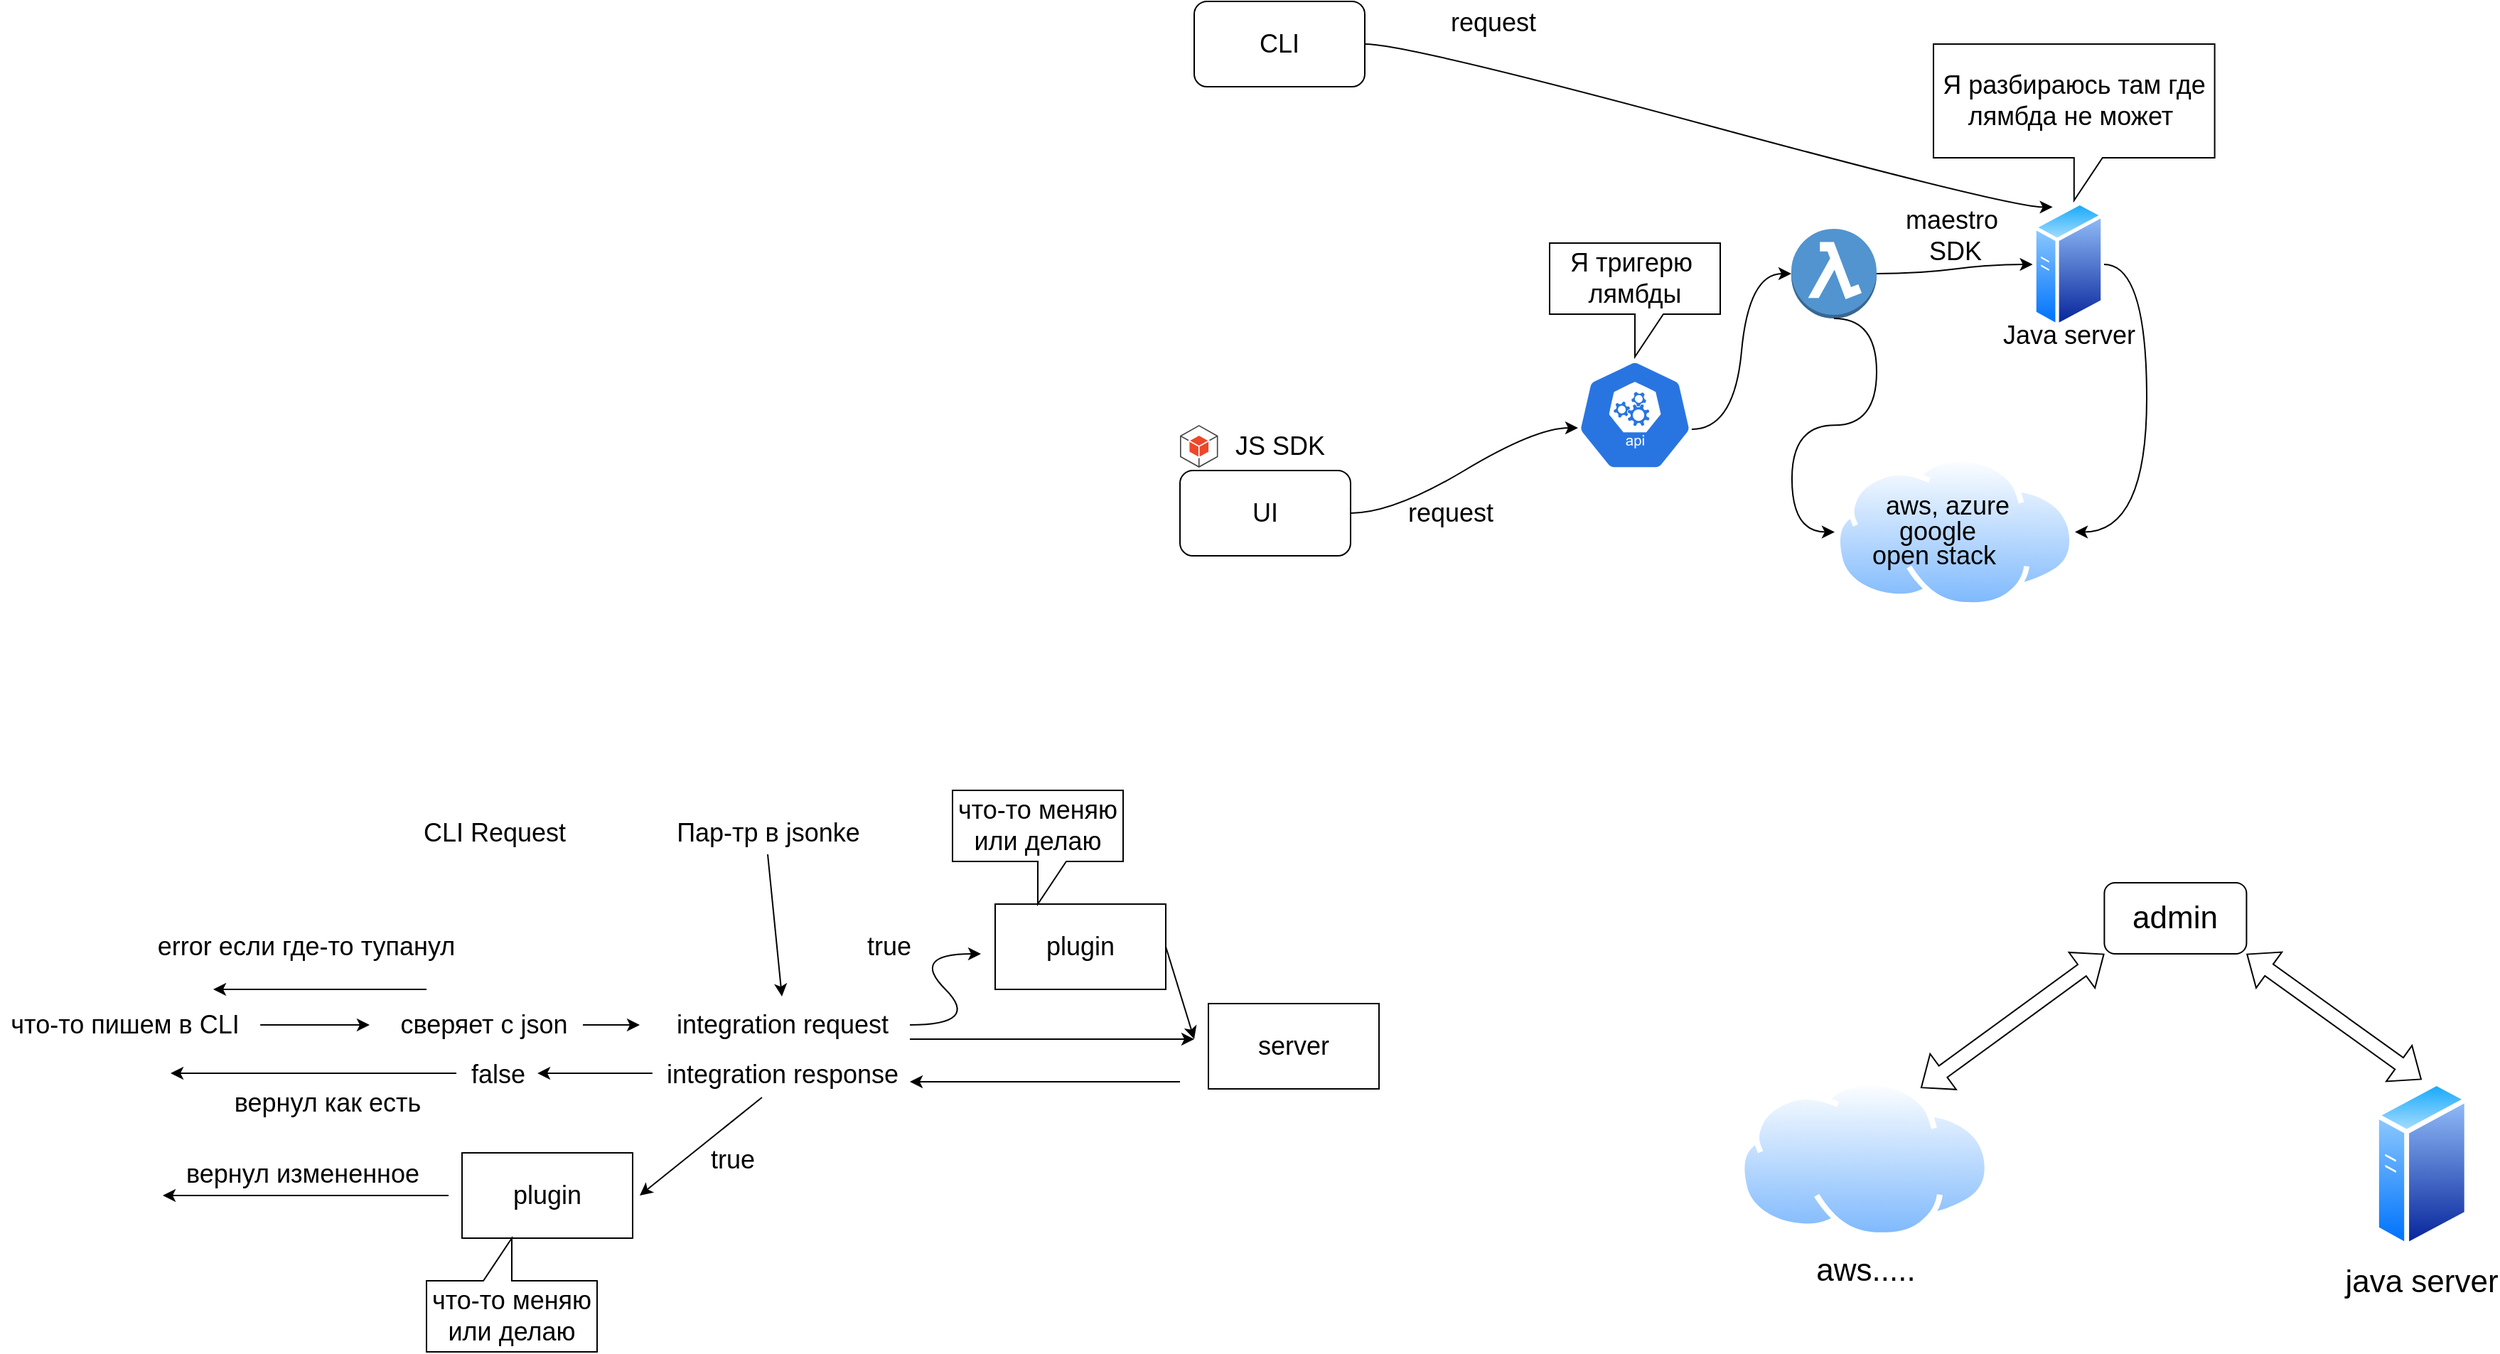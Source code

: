 <mxfile version="15.4.3" type="github">
  <diagram id="tReHv3u6Pd42_ITOU3Pc" name="Page-1">
    <mxGraphModel dx="1913" dy="1087" grid="1" gridSize="10" guides="1" tooltips="1" connect="1" arrows="1" fold="1" page="0" pageScale="1" pageWidth="827" pageHeight="1169" math="0" shadow="0">
      <root>
        <mxCell id="0" />
        <mxCell id="1" parent="0" />
        <mxCell id="5rMPybmwtRSb6ZqjiMPX-2" value="&lt;font style=&quot;font-size: 18px&quot;&gt;CLI&lt;/font&gt;" style="rounded=1;whiteSpace=wrap;html=1;" parent="1" vertex="1">
          <mxGeometry x="190" y="-90" width="120" height="60" as="geometry" />
        </mxCell>
        <mxCell id="5rMPybmwtRSb6ZqjiMPX-3" value="UI" style="rounded=1;whiteSpace=wrap;html=1;fontSize=18;" parent="1" vertex="1">
          <mxGeometry x="180" y="240" width="120" height="60" as="geometry" />
        </mxCell>
        <mxCell id="5rMPybmwtRSb6ZqjiMPX-5" value="" style="curved=1;endArrow=classic;html=1;rounded=0;fontSize=18;edgeStyle=entityRelationEdgeStyle;exitX=1;exitY=0.5;exitDx=0;exitDy=0;" parent="1" source="5rMPybmwtRSb6ZqjiMPX-3" edge="1">
          <mxGeometry width="50" height="50" relative="1" as="geometry">
            <mxPoint x="320" y="270" as="sourcePoint" />
            <mxPoint x="460" y="210" as="targetPoint" />
            <Array as="points">
              <mxPoint x="440" y="200" />
              <mxPoint x="390" y="150" />
            </Array>
          </mxGeometry>
        </mxCell>
        <mxCell id="5rMPybmwtRSb6ZqjiMPX-6" value="" style="curved=1;endArrow=classic;html=1;rounded=0;fontSize=18;edgeStyle=entityRelationEdgeStyle;exitX=1;exitY=0.5;exitDx=0;exitDy=0;entryX=0.25;entryY=0;entryDx=0;entryDy=0;" parent="1" source="5rMPybmwtRSb6ZqjiMPX-2" target="5rMPybmwtRSb6ZqjiMPX-18" edge="1">
          <mxGeometry width="50" height="50" relative="1" as="geometry">
            <mxPoint x="390" y="200" as="sourcePoint" />
            <mxPoint x="460" y="210" as="targetPoint" />
            <Array as="points">
              <mxPoint x="440" y="200" />
              <mxPoint x="390" y="150" />
            </Array>
          </mxGeometry>
        </mxCell>
        <mxCell id="5rMPybmwtRSb6ZqjiMPX-7" value="" style="sketch=0;html=1;dashed=0;whitespace=wrap;fillColor=#2875E2;strokeColor=#ffffff;points=[[0.005,0.63,0],[0.1,0.2,0],[0.9,0.2,0],[0.5,0,0],[0.995,0.63,0],[0.72,0.99,0],[0.5,1,0],[0.28,0.99,0]];shape=mxgraph.kubernetes.icon;prIcon=api;fontSize=18;" parent="1" vertex="1">
          <mxGeometry x="440" y="162" width="120" height="78" as="geometry" />
        </mxCell>
        <mxCell id="5rMPybmwtRSb6ZqjiMPX-8" value="Я тригерю&amp;nbsp;&lt;br&gt;лямбды" style="shape=callout;whiteSpace=wrap;html=1;perimeter=calloutPerimeter;fontSize=18;" parent="1" vertex="1">
          <mxGeometry x="440" y="80" width="120" height="80" as="geometry" />
        </mxCell>
        <mxCell id="5rMPybmwtRSb6ZqjiMPX-11" value="" style="outlineConnect=0;dashed=0;verticalLabelPosition=bottom;verticalAlign=top;align=center;html=1;shape=mxgraph.aws3.android;fillColor=#EE472A;gradientColor=none;fontSize=18;" parent="1" vertex="1">
          <mxGeometry x="180" y="208" width="26.75" height="30" as="geometry" />
        </mxCell>
        <mxCell id="5rMPybmwtRSb6ZqjiMPX-12" value="JS SDK" style="text;html=1;align=center;verticalAlign=middle;resizable=0;points=[];autosize=1;strokeColor=none;fillColor=none;fontSize=18;" parent="1" vertex="1">
          <mxGeometry x="210" y="208" width="80" height="30" as="geometry" />
        </mxCell>
        <mxCell id="5rMPybmwtRSb6ZqjiMPX-14" value="" style="outlineConnect=0;dashed=0;verticalLabelPosition=bottom;verticalAlign=top;align=center;html=1;shape=mxgraph.aws3.lambda_function;fillColor=#5294CF;gradientColor=none;fontSize=18;" parent="1" vertex="1">
          <mxGeometry x="610" y="70" width="60" height="63" as="geometry" />
        </mxCell>
        <mxCell id="5rMPybmwtRSb6ZqjiMPX-15" value="" style="curved=1;endArrow=classic;html=1;rounded=0;fontSize=18;edgeStyle=entityRelationEdgeStyle;exitX=0.833;exitY=0.628;exitDx=0;exitDy=0;exitPerimeter=0;entryX=0;entryY=0.5;entryDx=0;entryDy=0;entryPerimeter=0;" parent="1" source="5rMPybmwtRSb6ZqjiMPX-7" target="5rMPybmwtRSb6ZqjiMPX-14" edge="1">
          <mxGeometry width="50" height="50" relative="1" as="geometry">
            <mxPoint x="390" y="200" as="sourcePoint" />
            <mxPoint x="440" y="150" as="targetPoint" />
            <Array as="points">
              <mxPoint x="440" y="200" />
              <mxPoint x="390" y="150" />
            </Array>
          </mxGeometry>
        </mxCell>
        <mxCell id="5rMPybmwtRSb6ZqjiMPX-16" value="request" style="text;html=1;align=center;verticalAlign=middle;resizable=0;points=[];autosize=1;strokeColor=none;fillColor=none;fontSize=18;" parent="1" vertex="1">
          <mxGeometry x="330" y="255" width="80" height="30" as="geometry" />
        </mxCell>
        <mxCell id="5rMPybmwtRSb6ZqjiMPX-17" value="request" style="text;html=1;align=center;verticalAlign=middle;resizable=0;points=[];autosize=1;strokeColor=none;fillColor=none;fontSize=18;" parent="1" vertex="1">
          <mxGeometry x="360" y="-90" width="80" height="30" as="geometry" />
        </mxCell>
        <mxCell id="5rMPybmwtRSb6ZqjiMPX-18" value="" style="aspect=fixed;perimeter=ellipsePerimeter;html=1;align=center;shadow=0;dashed=0;spacingTop=3;image;image=img/lib/active_directory/generic_server.svg;fontSize=18;" parent="1" vertex="1">
          <mxGeometry x="779.8" y="50" width="50.4" height="90" as="geometry" />
        </mxCell>
        <mxCell id="5rMPybmwtRSb6ZqjiMPX-19" value="" style="curved=1;endArrow=classic;html=1;rounded=0;fontSize=18;edgeStyle=entityRelationEdgeStyle;entryX=0;entryY=0.5;entryDx=0;entryDy=0;" parent="1" source="5rMPybmwtRSb6ZqjiMPX-14" target="5rMPybmwtRSb6ZqjiMPX-18" edge="1">
          <mxGeometry width="50" height="50" relative="1" as="geometry">
            <mxPoint x="510" y="200" as="sourcePoint" />
            <mxPoint x="560" y="150" as="targetPoint" />
            <Array as="points">
              <mxPoint x="560" y="200" />
              <mxPoint x="510" y="150" />
            </Array>
          </mxGeometry>
        </mxCell>
        <mxCell id="5rMPybmwtRSb6ZqjiMPX-20" value="maestro&amp;nbsp;&lt;br&gt;SDK" style="text;html=1;align=center;verticalAlign=middle;resizable=0;points=[];autosize=1;strokeColor=none;fillColor=none;fontSize=18;" parent="1" vertex="1">
          <mxGeometry x="680" y="50" width="90" height="50" as="geometry" />
        </mxCell>
        <mxCell id="5rMPybmwtRSb6ZqjiMPX-21" value="Я разбираюсь там где лямбда не может&amp;nbsp;" style="shape=callout;whiteSpace=wrap;html=1;perimeter=calloutPerimeter;fontSize=18;" parent="1" vertex="1">
          <mxGeometry x="710" y="-60" width="197.8" height="110" as="geometry" />
        </mxCell>
        <mxCell id="5rMPybmwtRSb6ZqjiMPX-22" value="Java server" style="text;html=1;align=center;verticalAlign=middle;resizable=0;points=[];autosize=1;strokeColor=none;fillColor=none;fontSize=18;" parent="1" vertex="1">
          <mxGeometry x="750" y="130" width="110" height="30" as="geometry" />
        </mxCell>
        <mxCell id="5rMPybmwtRSb6ZqjiMPX-23" value="" style="aspect=fixed;perimeter=ellipsePerimeter;html=1;align=center;shadow=0;dashed=0;spacingTop=3;image;image=img/lib/active_directory/internet_cloud.svg;fontSize=18;" parent="1" vertex="1">
          <mxGeometry x="640.47" y="230" width="169.05" height="106.5" as="geometry" />
        </mxCell>
        <mxCell id="5rMPybmwtRSb6ZqjiMPX-24" value="aws, azure&amp;nbsp;" style="text;html=1;align=center;verticalAlign=middle;resizable=0;points=[];autosize=1;strokeColor=none;fillColor=none;fontSize=18;" parent="1" vertex="1">
          <mxGeometry x="667" y="250" width="110" height="30" as="geometry" />
        </mxCell>
        <mxCell id="5rMPybmwtRSb6ZqjiMPX-25" value="google&amp;nbsp;&lt;br&gt;" style="text;html=1;align=center;verticalAlign=middle;resizable=0;points=[];autosize=1;strokeColor=none;fillColor=none;fontSize=18;" parent="1" vertex="1">
          <mxGeometry x="680" y="268.25" width="70" height="30" as="geometry" />
        </mxCell>
        <mxCell id="5rMPybmwtRSb6ZqjiMPX-26" value="open stack" style="text;html=1;align=center;verticalAlign=middle;resizable=0;points=[];autosize=1;strokeColor=none;fillColor=none;fontSize=18;" parent="1" vertex="1">
          <mxGeometry x="660" y="285" width="100" height="30" as="geometry" />
        </mxCell>
        <mxCell id="5rMPybmwtRSb6ZqjiMPX-27" value="" style="curved=1;endArrow=classic;html=1;rounded=0;fontSize=18;edgeStyle=entityRelationEdgeStyle;entryX=0;entryY=0.5;entryDx=0;entryDy=0;" parent="1" target="5rMPybmwtRSb6ZqjiMPX-23" edge="1">
          <mxGeometry width="50" height="50" relative="1" as="geometry">
            <mxPoint x="640" y="133" as="sourcePoint" />
            <mxPoint x="540" y="150" as="targetPoint" />
            <Array as="points">
              <mxPoint x="540" y="200" />
              <mxPoint x="490" y="150" />
            </Array>
          </mxGeometry>
        </mxCell>
        <mxCell id="5rMPybmwtRSb6ZqjiMPX-28" value="" style="curved=1;endArrow=classic;html=1;rounded=0;fontSize=18;edgeStyle=entityRelationEdgeStyle;entryX=1;entryY=0.5;entryDx=0;entryDy=0;" parent="1" target="5rMPybmwtRSb6ZqjiMPX-23" edge="1">
          <mxGeometry width="50" height="50" relative="1" as="geometry">
            <mxPoint x="830" y="95" as="sourcePoint" />
            <mxPoint x="540" y="150" as="targetPoint" />
            <Array as="points">
              <mxPoint x="540" y="200" />
              <mxPoint x="490" y="150" />
            </Array>
          </mxGeometry>
        </mxCell>
        <mxCell id="5rMPybmwtRSb6ZqjiMPX-30" value="CLI Request&amp;nbsp;" style="text;html=1;align=center;verticalAlign=middle;resizable=0;points=[];autosize=1;strokeColor=none;fillColor=none;fontSize=18;" parent="1" vertex="1">
          <mxGeometry x="-360" y="480" width="120" height="30" as="geometry" />
        </mxCell>
        <mxCell id="5rMPybmwtRSb6ZqjiMPX-31" value="что-то пишем в CLI&amp;nbsp;" style="text;html=1;align=center;verticalAlign=middle;resizable=0;points=[];autosize=1;strokeColor=none;fillColor=none;fontSize=18;" parent="1" vertex="1">
          <mxGeometry x="-650" y="615" width="180" height="30" as="geometry" />
        </mxCell>
        <mxCell id="5rMPybmwtRSb6ZqjiMPX-32" value="" style="curved=1;endArrow=classic;html=1;rounded=0;fontSize=18;edgeStyle=entityRelationEdgeStyle;exitX=1.017;exitY=0.5;exitDx=0;exitDy=0;exitPerimeter=0;" parent="1" source="5rMPybmwtRSb6ZqjiMPX-31" edge="1">
          <mxGeometry width="50" height="50" relative="1" as="geometry">
            <mxPoint x="-280" y="620" as="sourcePoint" />
            <mxPoint x="-390" y="630" as="targetPoint" />
            <Array as="points">
              <mxPoint x="-230" y="620" />
              <mxPoint x="-280" y="570" />
            </Array>
          </mxGeometry>
        </mxCell>
        <mxCell id="5rMPybmwtRSb6ZqjiMPX-34" value="сверяет с json" style="text;html=1;align=center;verticalAlign=middle;resizable=0;points=[];autosize=1;strokeColor=none;fillColor=none;fontSize=18;" parent="1" vertex="1">
          <mxGeometry x="-380" y="615" width="140" height="30" as="geometry" />
        </mxCell>
        <mxCell id="5rMPybmwtRSb6ZqjiMPX-37" value="" style="endArrow=classic;html=1;rounded=0;fontSize=18;" parent="1" edge="1">
          <mxGeometry width="50" height="50" relative="1" as="geometry">
            <mxPoint x="-350" y="605" as="sourcePoint" />
            <mxPoint x="-500" y="605" as="targetPoint" />
          </mxGeometry>
        </mxCell>
        <mxCell id="5rMPybmwtRSb6ZqjiMPX-38" value="error если где-то тупанул" style="text;html=1;align=center;verticalAlign=middle;resizable=0;points=[];autosize=1;strokeColor=none;fillColor=none;fontSize=18;" parent="1" vertex="1">
          <mxGeometry x="-550" y="560" width="230" height="30" as="geometry" />
        </mxCell>
        <mxCell id="5rMPybmwtRSb6ZqjiMPX-40" value="" style="curved=1;endArrow=classic;html=1;rounded=0;fontSize=18;" parent="1" edge="1">
          <mxGeometry width="50" height="50" relative="1" as="geometry">
            <mxPoint x="-240" y="630" as="sourcePoint" />
            <mxPoint x="-200" y="630" as="targetPoint" />
            <Array as="points">
              <mxPoint x="-200" y="630" />
            </Array>
          </mxGeometry>
        </mxCell>
        <mxCell id="5rMPybmwtRSb6ZqjiMPX-41" value="integration request" style="text;html=1;align=center;verticalAlign=middle;resizable=0;points=[];autosize=1;strokeColor=none;fillColor=none;fontSize=18;" parent="1" vertex="1">
          <mxGeometry x="-180" y="615" width="160" height="30" as="geometry" />
        </mxCell>
        <mxCell id="5rMPybmwtRSb6ZqjiMPX-42" value="" style="curved=1;endArrow=classic;html=1;rounded=0;fontSize=18;" parent="1" edge="1">
          <mxGeometry width="50" height="50" relative="1" as="geometry">
            <mxPoint x="-10" y="630" as="sourcePoint" />
            <mxPoint x="40" y="580" as="targetPoint" />
            <Array as="points">
              <mxPoint x="40" y="630" />
              <mxPoint x="-10" y="580" />
            </Array>
          </mxGeometry>
        </mxCell>
        <mxCell id="5rMPybmwtRSb6ZqjiMPX-43" value="true" style="text;html=1;align=center;verticalAlign=middle;resizable=0;points=[];autosize=1;strokeColor=none;fillColor=none;fontSize=18;" parent="1" vertex="1">
          <mxGeometry x="-50" y="560" width="50" height="30" as="geometry" />
        </mxCell>
        <mxCell id="5rMPybmwtRSb6ZqjiMPX-44" value="plugin" style="whiteSpace=wrap;html=1;fontSize=18;" parent="1" vertex="1">
          <mxGeometry x="50" y="545" width="120" height="60" as="geometry" />
        </mxCell>
        <mxCell id="5rMPybmwtRSb6ZqjiMPX-45" value="" style="curved=1;endArrow=classic;html=1;rounded=0;fontSize=18;" parent="1" edge="1">
          <mxGeometry width="50" height="50" relative="1" as="geometry">
            <mxPoint x="-10" y="640" as="sourcePoint" />
            <mxPoint x="190" y="640" as="targetPoint" />
            <Array as="points">
              <mxPoint x="30" y="640" />
              <mxPoint x="120" y="640" />
            </Array>
          </mxGeometry>
        </mxCell>
        <mxCell id="5rMPybmwtRSb6ZqjiMPX-46" value="что-то меняю или делаю" style="shape=callout;whiteSpace=wrap;html=1;perimeter=calloutPerimeter;fontSize=18;" parent="1" vertex="1">
          <mxGeometry x="20" y="465" width="120" height="80" as="geometry" />
        </mxCell>
        <mxCell id="5rMPybmwtRSb6ZqjiMPX-47" value="" style="curved=1;endArrow=classic;html=1;rounded=0;fontSize=18;exitX=1;exitY=0.5;exitDx=0;exitDy=0;" parent="1" source="5rMPybmwtRSb6ZqjiMPX-44" edge="1">
          <mxGeometry width="50" height="50" relative="1" as="geometry">
            <mxPoint x="-70" y="720" as="sourcePoint" />
            <mxPoint x="190" y="640" as="targetPoint" />
            <Array as="points" />
          </mxGeometry>
        </mxCell>
        <mxCell id="5rMPybmwtRSb6ZqjiMPX-48" value="server" style="rounded=0;whiteSpace=wrap;html=1;fontSize=18;" parent="1" vertex="1">
          <mxGeometry x="200" y="615" width="120" height="60" as="geometry" />
        </mxCell>
        <mxCell id="5rMPybmwtRSb6ZqjiMPX-49" value="" style="curved=1;endArrow=classic;html=1;rounded=0;fontSize=18;" parent="1" edge="1">
          <mxGeometry width="50" height="50" relative="1" as="geometry">
            <mxPoint x="180" y="670" as="sourcePoint" />
            <mxPoint x="-10" y="670" as="targetPoint" />
            <Array as="points" />
          </mxGeometry>
        </mxCell>
        <mxCell id="5rMPybmwtRSb6ZqjiMPX-50" value="integration response" style="text;html=1;align=center;verticalAlign=middle;resizable=0;points=[];autosize=1;strokeColor=none;fillColor=none;fontSize=18;" parent="1" vertex="1">
          <mxGeometry x="-190" y="650" width="180" height="30" as="geometry" />
        </mxCell>
        <mxCell id="5rMPybmwtRSb6ZqjiMPX-51" value="false" style="text;html=1;align=center;verticalAlign=middle;resizable=0;points=[];autosize=1;strokeColor=none;fillColor=none;fontSize=18;" parent="1" vertex="1">
          <mxGeometry x="-325" y="650" width="50" height="30" as="geometry" />
        </mxCell>
        <mxCell id="5rMPybmwtRSb6ZqjiMPX-52" value="" style="curved=1;endArrow=classic;html=1;rounded=0;fontSize=18;exitX=-0.006;exitY=0.467;exitDx=0;exitDy=0;exitPerimeter=0;entryX=1.06;entryY=0.467;entryDx=0;entryDy=0;entryPerimeter=0;" parent="1" source="5rMPybmwtRSb6ZqjiMPX-50" target="5rMPybmwtRSb6ZqjiMPX-51" edge="1">
          <mxGeometry width="50" height="50" relative="1" as="geometry">
            <mxPoint x="190" y="680" as="sourcePoint" />
            <mxPoint y="680" as="targetPoint" />
            <Array as="points" />
          </mxGeometry>
        </mxCell>
        <mxCell id="5rMPybmwtRSb6ZqjiMPX-54" value="" style="curved=1;endArrow=classic;html=1;rounded=0;fontSize=18;exitX=-0.08;exitY=0.467;exitDx=0;exitDy=0;exitPerimeter=0;" parent="1" source="5rMPybmwtRSb6ZqjiMPX-51" edge="1">
          <mxGeometry width="50" height="50" relative="1" as="geometry">
            <mxPoint x="-181.08" y="674.01" as="sourcePoint" />
            <mxPoint x="-530" y="664" as="targetPoint" />
            <Array as="points" />
          </mxGeometry>
        </mxCell>
        <mxCell id="5rMPybmwtRSb6ZqjiMPX-55" value="вернул как есть" style="text;html=1;align=center;verticalAlign=middle;resizable=0;points=[];autosize=1;strokeColor=none;fillColor=none;fontSize=18;" parent="1" vertex="1">
          <mxGeometry x="-495" y="670" width="150" height="30" as="geometry" />
        </mxCell>
        <mxCell id="5rMPybmwtRSb6ZqjiMPX-56" value="" style="curved=1;endArrow=classic;html=1;rounded=0;fontSize=18;exitX=0.422;exitY=1.033;exitDx=0;exitDy=0;exitPerimeter=0;" parent="1" source="5rMPybmwtRSb6ZqjiMPX-50" edge="1">
          <mxGeometry width="50" height="50" relative="1" as="geometry">
            <mxPoint x="-250" y="710" as="sourcePoint" />
            <mxPoint x="-200" y="750" as="targetPoint" />
            <Array as="points" />
          </mxGeometry>
        </mxCell>
        <mxCell id="5rMPybmwtRSb6ZqjiMPX-58" value="true" style="text;html=1;align=center;verticalAlign=middle;resizable=0;points=[];autosize=1;strokeColor=none;fillColor=none;fontSize=18;" parent="1" vertex="1">
          <mxGeometry x="-160" y="710" width="50" height="30" as="geometry" />
        </mxCell>
        <mxCell id="5rMPybmwtRSb6ZqjiMPX-59" value="plugin" style="whiteSpace=wrap;html=1;fontSize=18;" parent="1" vertex="1">
          <mxGeometry x="-325" y="720" width="120" height="60" as="geometry" />
        </mxCell>
        <mxCell id="5rMPybmwtRSb6ZqjiMPX-60" value="что-то меняю или делаю" style="shape=callout;whiteSpace=wrap;html=1;perimeter=calloutPerimeter;fontSize=18;direction=west;" parent="1" vertex="1">
          <mxGeometry x="-350" y="780" width="120" height="80" as="geometry" />
        </mxCell>
        <mxCell id="5rMPybmwtRSb6ZqjiMPX-61" value="" style="curved=1;endArrow=classic;html=1;rounded=0;fontSize=18;exitX=-0.08;exitY=0.467;exitDx=0;exitDy=0;exitPerimeter=0;" parent="1" edge="1">
          <mxGeometry width="50" height="50" relative="1" as="geometry">
            <mxPoint x="-334.5" y="750.01" as="sourcePoint" />
            <mxPoint x="-535.5" y="750" as="targetPoint" />
            <Array as="points" />
          </mxGeometry>
        </mxCell>
        <mxCell id="5rMPybmwtRSb6ZqjiMPX-62" value="вернул измененное&amp;nbsp;" style="text;html=1;align=center;verticalAlign=middle;resizable=0;points=[];autosize=1;strokeColor=none;fillColor=none;fontSize=18;" parent="1" vertex="1">
          <mxGeometry x="-530" y="720" width="190" height="30" as="geometry" />
        </mxCell>
        <mxCell id="5rMPybmwtRSb6ZqjiMPX-63" value="" style="curved=1;endArrow=classic;html=1;rounded=0;fontSize=18;" parent="1" edge="1">
          <mxGeometry width="50" height="50" relative="1" as="geometry">
            <mxPoint x="-110" y="510" as="sourcePoint" />
            <mxPoint x="-100" y="610" as="targetPoint" />
            <Array as="points" />
          </mxGeometry>
        </mxCell>
        <mxCell id="5rMPybmwtRSb6ZqjiMPX-64" value="Пар-тр в jsonke" style="text;html=1;align=center;verticalAlign=middle;resizable=0;points=[];autosize=1;strokeColor=none;fillColor=none;fontSize=18;" parent="1" vertex="1">
          <mxGeometry x="-185" y="480" width="150" height="30" as="geometry" />
        </mxCell>
        <mxCell id="6_-GQNWFfY5IS_-YIbFo-7" value="admin" style="rounded=1;whiteSpace=wrap;html=1;fontSize=22;" vertex="1" parent="1">
          <mxGeometry x="830.2" y="530" width="100" height="50" as="geometry" />
        </mxCell>
        <mxCell id="6_-GQNWFfY5IS_-YIbFo-9" value="aws....." style="aspect=fixed;perimeter=ellipsePerimeter;html=1;align=center;shadow=0;dashed=0;spacingTop=3;image;image=img/lib/active_directory/internet_cloud.svg;fontSize=22;" vertex="1" parent="1">
          <mxGeometry x="573.02" y="668.5" width="176.98" height="111.5" as="geometry" />
        </mxCell>
        <mxCell id="6_-GQNWFfY5IS_-YIbFo-14" value="" style="shape=flexArrow;endArrow=classic;startArrow=classic;html=1;rounded=0;fontSize=22;entryX=0;entryY=1;entryDx=0;entryDy=0;exitX=0.75;exitY=0;exitDx=0;exitDy=0;" edge="1" parent="1" source="6_-GQNWFfY5IS_-YIbFo-9" target="6_-GQNWFfY5IS_-YIbFo-7">
          <mxGeometry width="100" height="100" relative="1" as="geometry">
            <mxPoint x="720" y="720" as="sourcePoint" />
            <mxPoint x="820" y="620" as="targetPoint" />
          </mxGeometry>
        </mxCell>
        <mxCell id="6_-GQNWFfY5IS_-YIbFo-15" value="java server" style="aspect=fixed;perimeter=ellipsePerimeter;html=1;align=center;shadow=0;dashed=0;spacingTop=3;image;image=img/lib/active_directory/generic_server.svg;fontSize=22;" vertex="1" parent="1">
          <mxGeometry x="1020" y="668.5" width="66.78" height="119.25" as="geometry" />
        </mxCell>
        <mxCell id="6_-GQNWFfY5IS_-YIbFo-16" value="" style="shape=flexArrow;endArrow=classic;startArrow=classic;html=1;rounded=0;fontSize=22;entryX=1;entryY=1;entryDx=0;entryDy=0;exitX=0.5;exitY=0;exitDx=0;exitDy=0;" edge="1" parent="1" source="6_-GQNWFfY5IS_-YIbFo-15" target="6_-GQNWFfY5IS_-YIbFo-7">
          <mxGeometry width="100" height="100" relative="1" as="geometry">
            <mxPoint x="710.828" y="684.305" as="sourcePoint" />
            <mxPoint x="840.2" y="590" as="targetPoint" />
          </mxGeometry>
        </mxCell>
      </root>
    </mxGraphModel>
  </diagram>
</mxfile>
